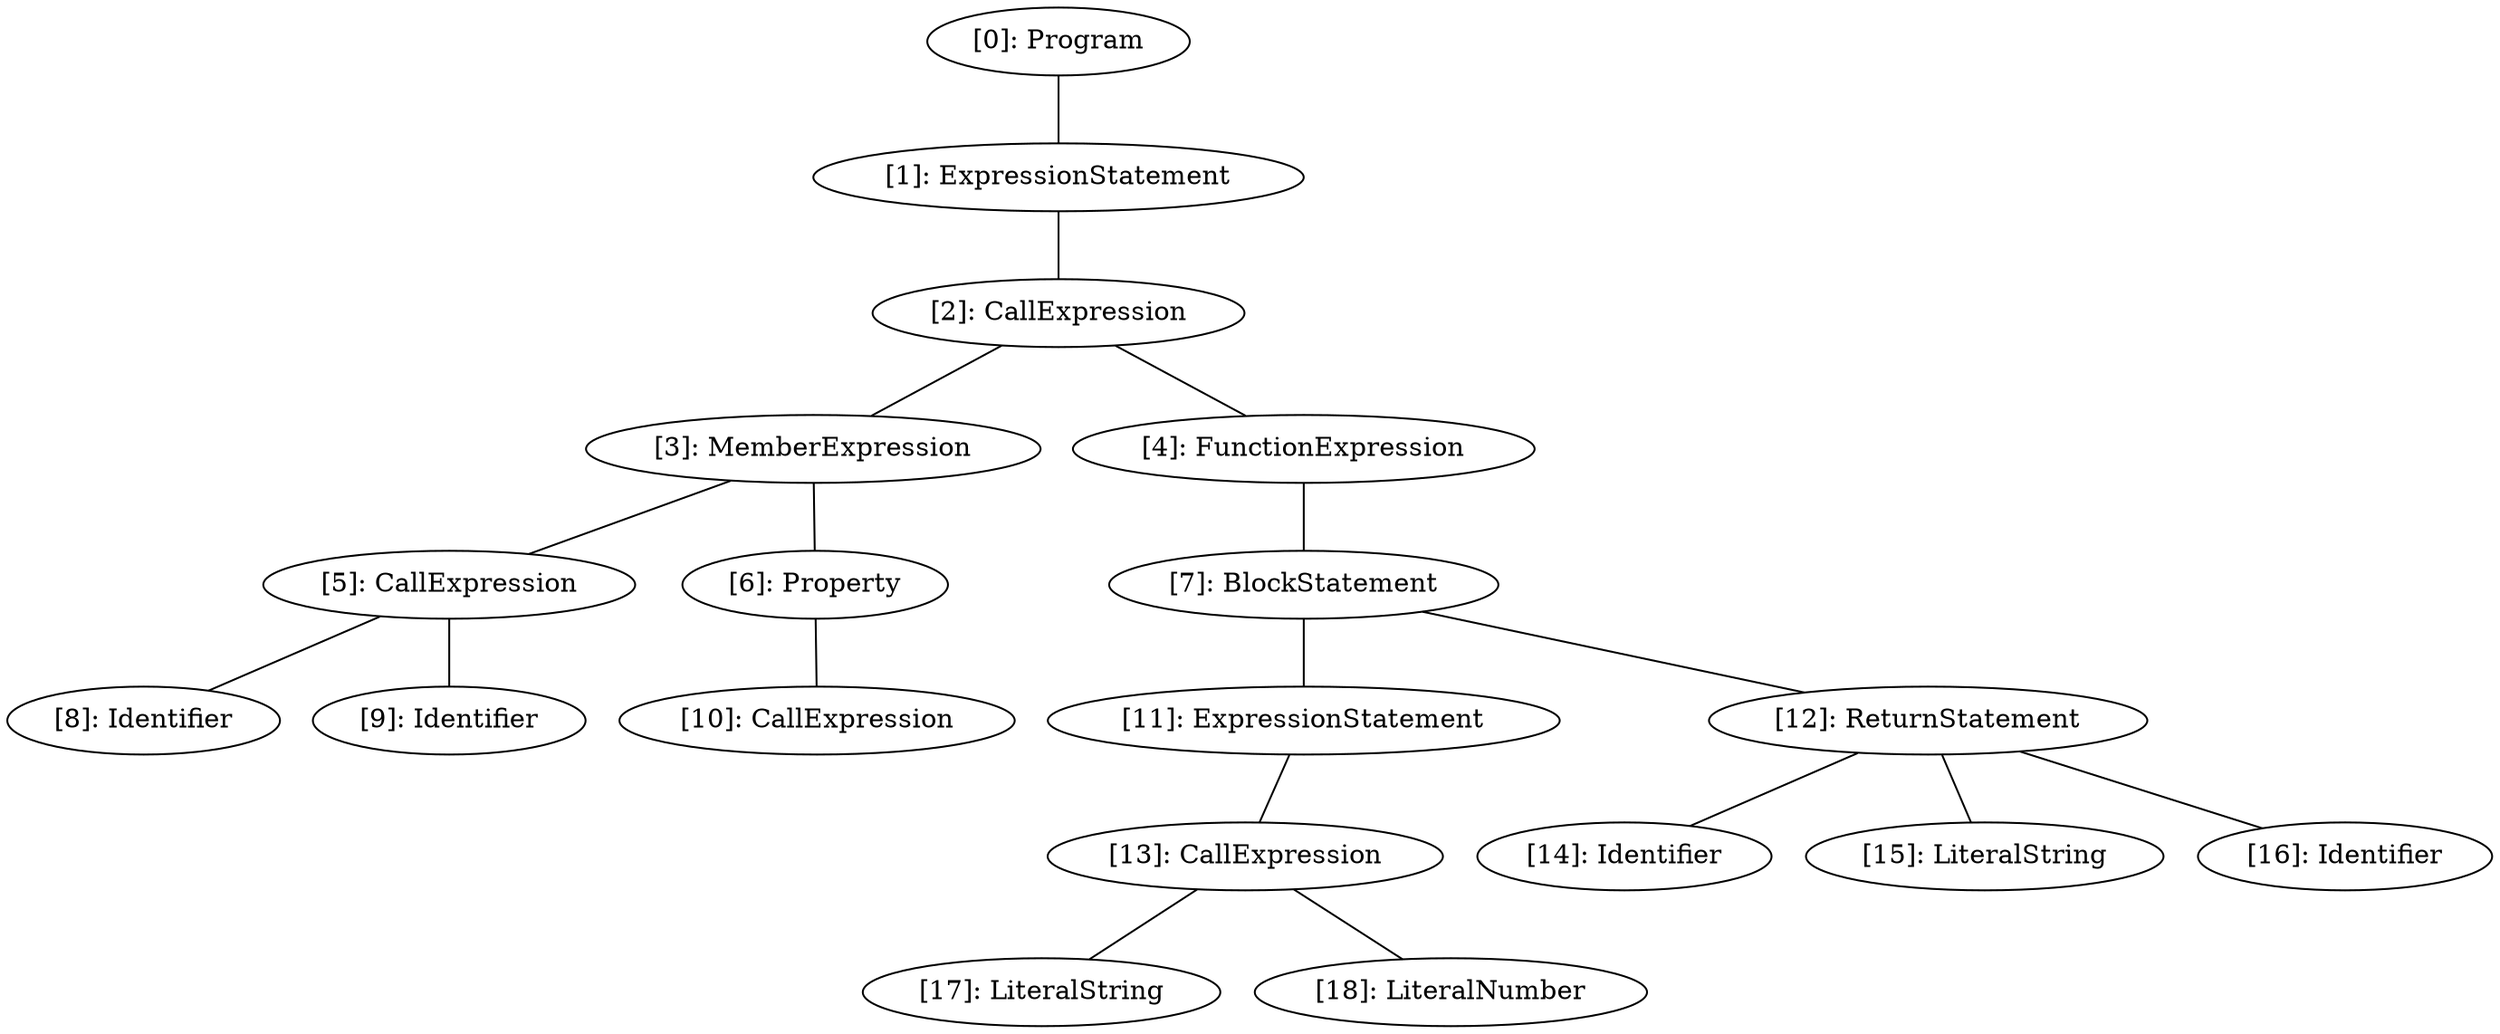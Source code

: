 // Result
graph {
	0 [label="[0]: Program"]
	1 [label="[1]: ExpressionStatement"]
	2 [label="[2]: CallExpression"]
	3 [label="[3]: MemberExpression"]
	4 [label="[4]: FunctionExpression"]
	5 [label="[5]: CallExpression"]
	6 [label="[6]: Property"]
	7 [label="[7]: BlockStatement"]
	8 [label="[8]: Identifier"]
	9 [label="[9]: Identifier"]
	10 [label="[10]: CallExpression"]
	11 [label="[11]: ExpressionStatement"]
	12 [label="[12]: ReturnStatement"]
	13 [label="[13]: CallExpression"]
	14 [label="[14]: Identifier"]
	15 [label="[15]: LiteralString"]
	16 [label="[16]: Identifier"]
	17 [label="[17]: LiteralString"]
	18 [label="[18]: LiteralNumber"]
	0 -- 1
	1 -- 2
	2 -- 3
	2 -- 4
	3 -- 5
	3 -- 6
	4 -- 7
	5 -- 8
	5 -- 9
	6 -- 10
	7 -- 11
	7 -- 12
	11 -- 13
	12 -- 14
	12 -- 15
	12 -- 16
	13 -- 17
	13 -- 18
}
